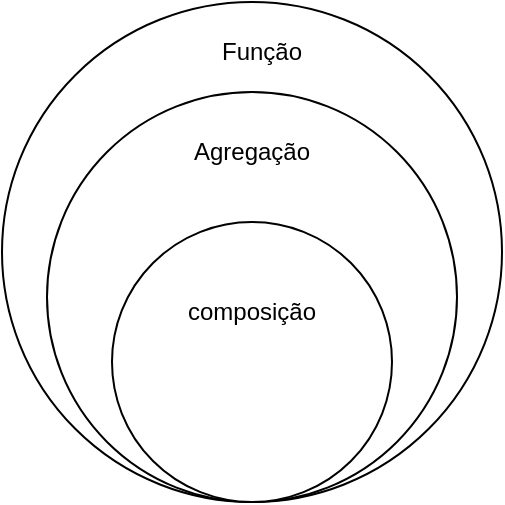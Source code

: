 <mxfile version="23.1.5" type="github">
  <diagram name="Página-1" id="jOVp6zVabpsHPKE5AKwO">
    <mxGraphModel dx="1034" dy="514" grid="1" gridSize="10" guides="1" tooltips="1" connect="1" arrows="1" fold="1" page="1" pageScale="1" pageWidth="827" pageHeight="1169" math="0" shadow="0">
      <root>
        <mxCell id="0" />
        <mxCell id="1" parent="0" />
        <mxCell id="eQx5krM7MbTcfI7m4a8z-1" value="" style="ellipse;whiteSpace=wrap;html=1;aspect=fixed;" vertex="1" parent="1">
          <mxGeometry x="230" y="60" width="250" height="250" as="geometry" />
        </mxCell>
        <mxCell id="eQx5krM7MbTcfI7m4a8z-2" value="" style="ellipse;whiteSpace=wrap;html=1;aspect=fixed;" vertex="1" parent="1">
          <mxGeometry x="252.5" y="105" width="205" height="205" as="geometry" />
        </mxCell>
        <mxCell id="eQx5krM7MbTcfI7m4a8z-3" value="" style="ellipse;whiteSpace=wrap;html=1;aspect=fixed;" vertex="1" parent="1">
          <mxGeometry x="285" y="170" width="140" height="140" as="geometry" />
        </mxCell>
        <mxCell id="eQx5krM7MbTcfI7m4a8z-4" value="composição" style="text;strokeColor=none;align=center;fillColor=none;html=1;verticalAlign=middle;whiteSpace=wrap;rounded=0;" vertex="1" parent="1">
          <mxGeometry x="325" y="200" width="60" height="30" as="geometry" />
        </mxCell>
        <mxCell id="eQx5krM7MbTcfI7m4a8z-5" value="Agregação" style="text;strokeColor=none;align=center;fillColor=none;html=1;verticalAlign=middle;whiteSpace=wrap;rounded=0;" vertex="1" parent="1">
          <mxGeometry x="325" y="120" width="60" height="30" as="geometry" />
        </mxCell>
        <mxCell id="eQx5krM7MbTcfI7m4a8z-6" value="Função" style="text;strokeColor=none;align=center;fillColor=none;html=1;verticalAlign=middle;whiteSpace=wrap;rounded=0;" vertex="1" parent="1">
          <mxGeometry x="330" y="70" width="60" height="30" as="geometry" />
        </mxCell>
      </root>
    </mxGraphModel>
  </diagram>
</mxfile>
